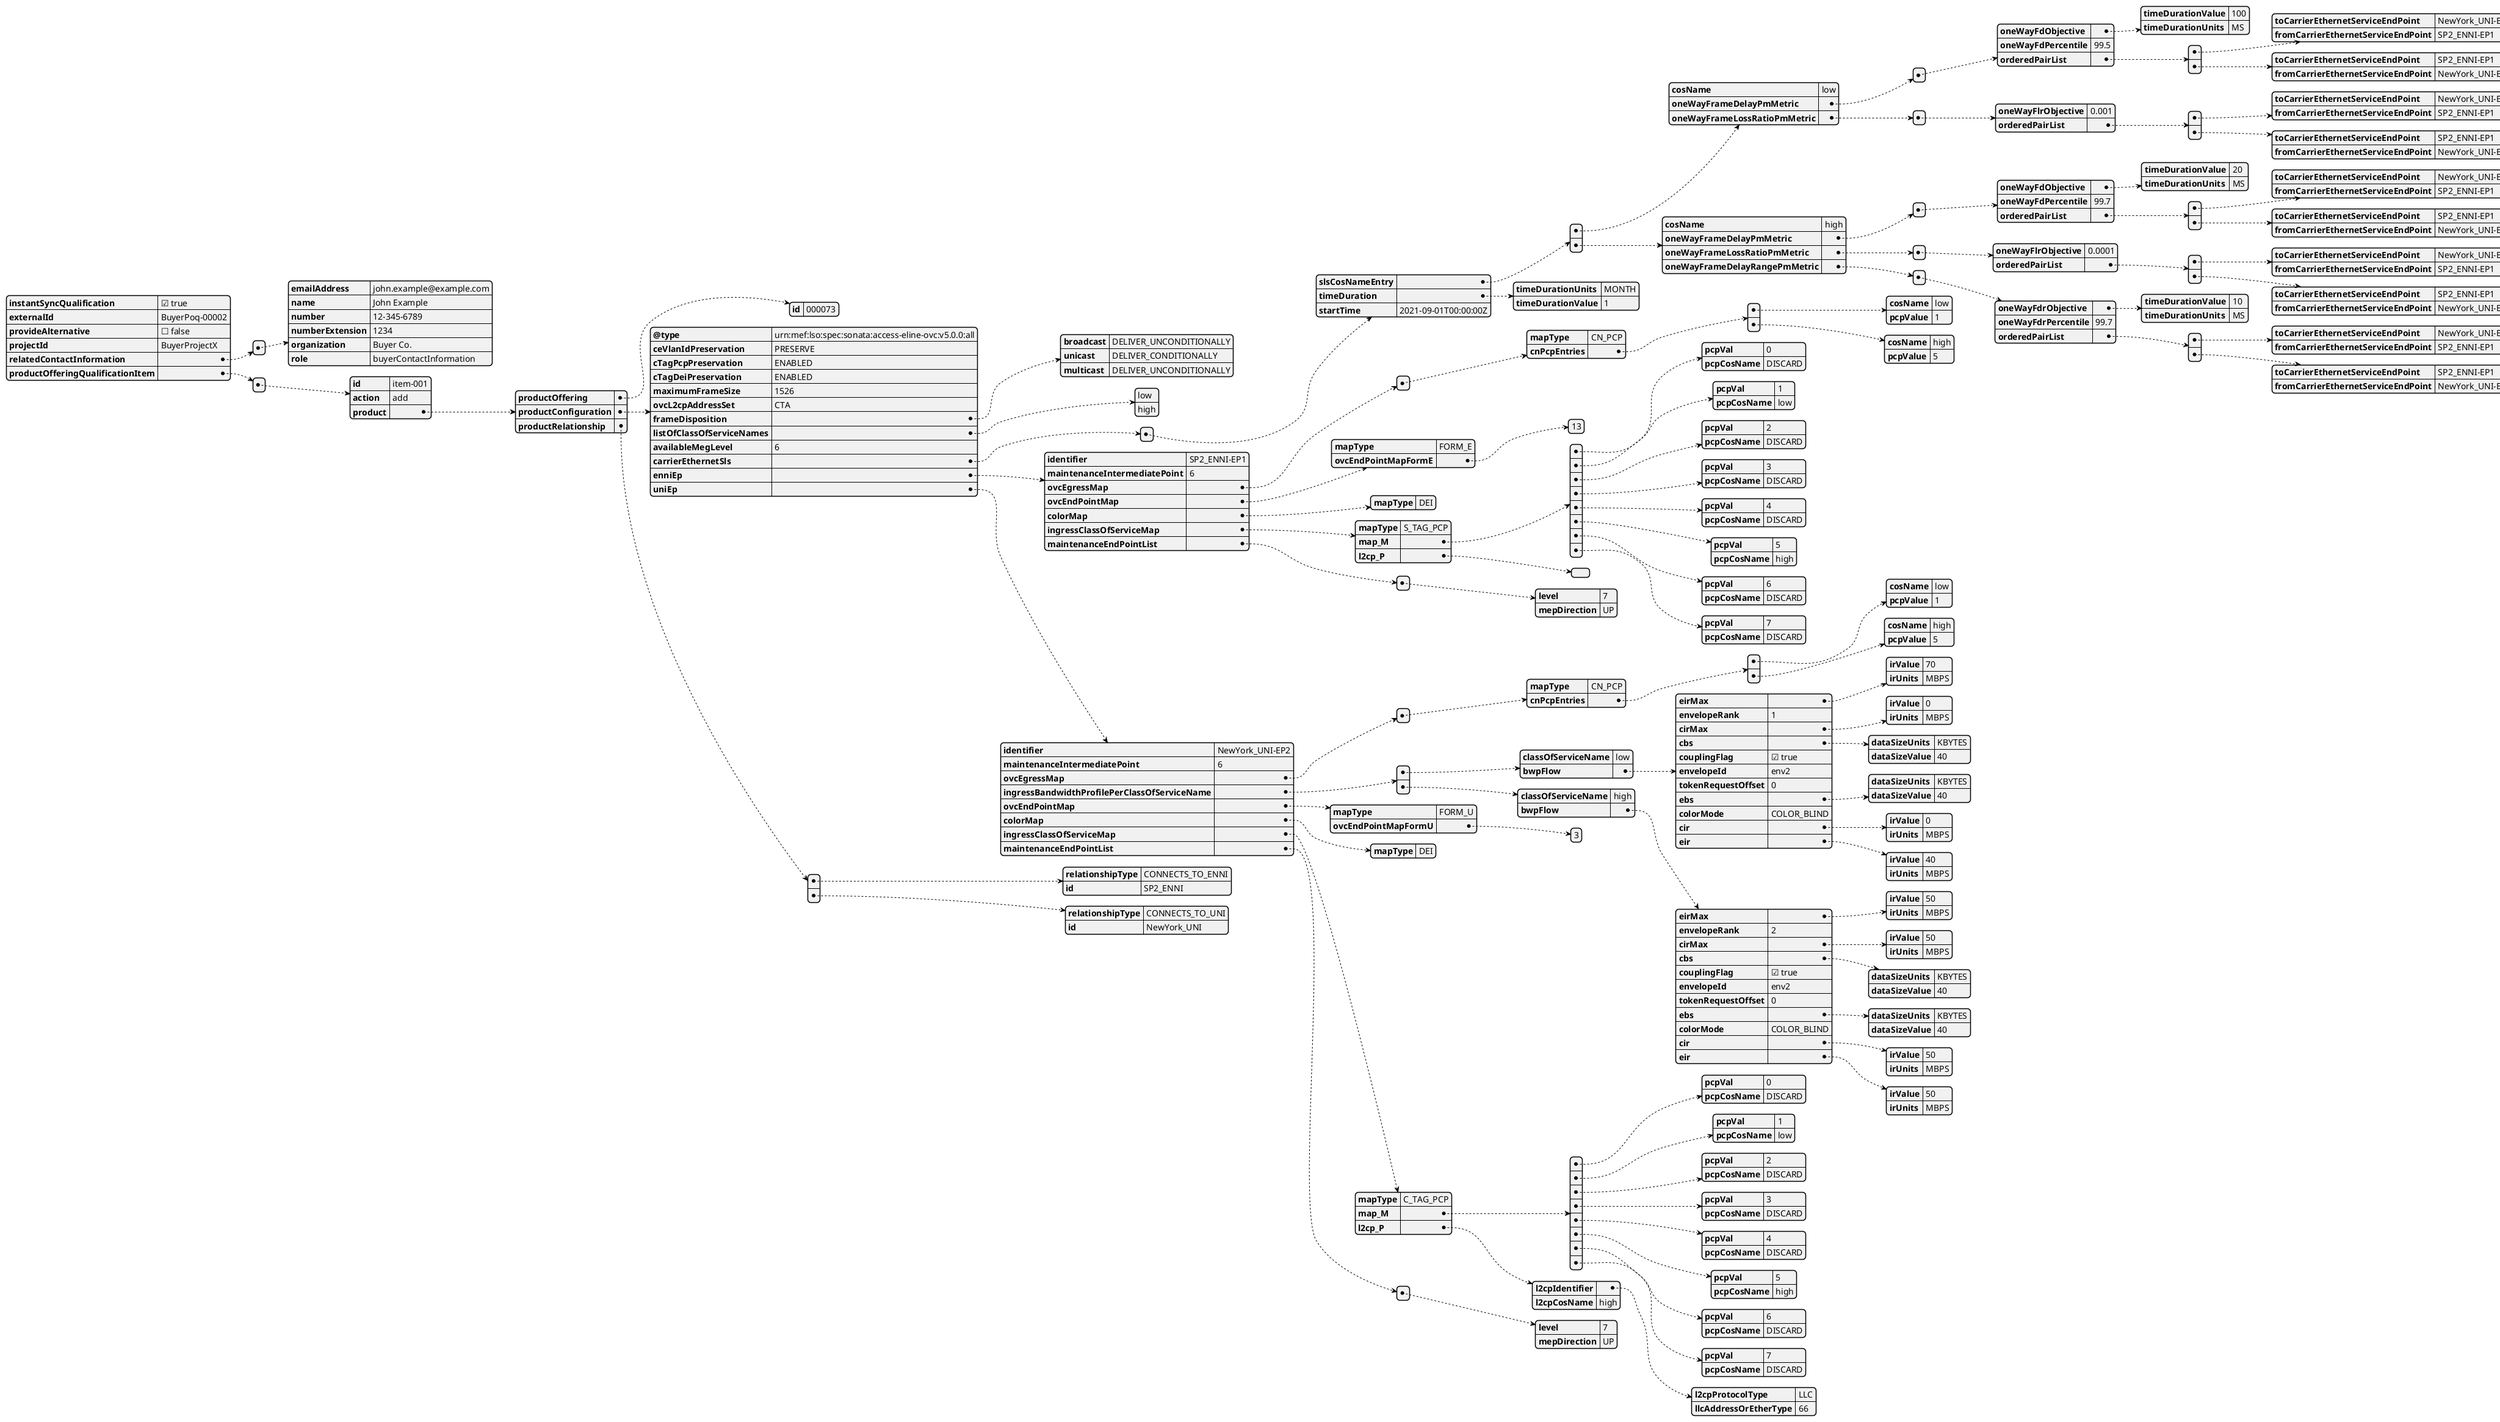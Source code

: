 @startjson
{
  "instantSyncQualification": true,
  "externalId": "BuyerPoq-00002",
  "provideAlternative": false,
  "projectId": "BuyerProjectX",
  "relatedContactInformation": [
    {
      "emailAddress": "john.example@example.com",
      "name": "John Example",
      "number": "12-345-6789",
      "numberExtension": "1234",
      "organization": "Buyer Co.",
      "role": "buyerContactInformation"
    }
  ],
  "productOfferingQualificationItem": [
    {
      "id": "item-001",
      "action": "add",
      "product": {
        "productOffering": {
          "id": "000073"
        },
        "productConfiguration": {
          "@type": "urn:mef:lso:spec:sonata:access-eline-ovc:v5.0.0:all",
          "ceVlanIdPreservation": "PRESERVE",
          "cTagPcpPreservation": "ENABLED",
          "cTagDeiPreservation": "ENABLED",
          "maximumFrameSize": 1526,
          "ovcL2cpAddressSet": "CTA",
          "frameDisposition": {
            "broadcast": "DELIVER_UNCONDITIONALLY",
            "unicast": "DELIVER_CONDITIONALLY",
            "multicast": "DELIVER_UNCONDITIONALLY"
          },
          "listOfClassOfServiceNames": ["low", "high"],
          "availableMegLevel": "6",
          "carrierEthernetSls": [
            {
              "slsCosNameEntry": [
                {
                  "cosName": "low",
                  "oneWayFrameDelayPmMetric": [
                    {
                      "oneWayFdObjective": {
                        "timeDurationValue": 100,
                        "timeDurationUnits": "MS"
                      },
                      "oneWayFdPercentile": 99.5,
                      "orderedPairList": [
                        {
                          "toCarrierEthernetServiceEndPoint": "NewYork_UNI-EP2",
                          "fromCarrierEthernetServiceEndPoint": "SP2_ENNI-EP1"
                        },
                        {
                          "toCarrierEthernetServiceEndPoint": "SP2_ENNI-EP1",
                          "fromCarrierEthernetServiceEndPoint": "NewYork_UNI-EP2"
                        }
                      ]
                    }
                  ],
                  "oneWayFrameLossRatioPmMetric": [
                    {
                      "oneWayFlrObjective": 0.001,
                      "orderedPairList": [
                        {
                          "toCarrierEthernetServiceEndPoint": "NewYork_UNI-EP2",
                          "fromCarrierEthernetServiceEndPoint": "SP2_ENNI-EP1"
                        },
                        {
                          "toCarrierEthernetServiceEndPoint": "SP2_ENNI-EP1",
                          "fromCarrierEthernetServiceEndPoint": "NewYork_UNI-EP2"
                        }
                      ]
                    }
                  ]
                },
                {
                  "cosName": "high",
                  "oneWayFrameDelayPmMetric": [
                    {
                      "oneWayFdObjective": {
                        "timeDurationValue": 20,
                        "timeDurationUnits": "MS"
                      },
                      "oneWayFdPercentile": 99.7,
                      "orderedPairList": [
                        {
                          "toCarrierEthernetServiceEndPoint": "NewYork_UNI-EP2",
                          "fromCarrierEthernetServiceEndPoint": "SP2_ENNI-EP1"
                        },
                        {
                          "toCarrierEthernetServiceEndPoint": "SP2_ENNI-EP1",
                          "fromCarrierEthernetServiceEndPoint": "NewYork_UNI-EP2"
                        }
                      ]
                    }
                  ],
                  "oneWayFrameLossRatioPmMetric": [
                    {
                      "oneWayFlrObjective": 0.0001,
                      "orderedPairList": [
                        {
                          "toCarrierEthernetServiceEndPoint": "NewYork_UNI-EP2",
                          "fromCarrierEthernetServiceEndPoint": "SP2_ENNI-EP1"
                        },
                        {
                          "toCarrierEthernetServiceEndPoint": "SP2_ENNI-EP1",
                          "fromCarrierEthernetServiceEndPoint": "NewYork_UNI-EP2"
                        }
                      ]
                    }
                  ],
                  "oneWayFrameDelayRangePmMetric": [
                    {
                      "oneWayFdrObjective": {
                        "timeDurationValue": 10,
                        "timeDurationUnits": "MS"
                      },
                      "oneWayFdrPercentile": 99.7,
                      "orderedPairList": [
                        {
                          "toCarrierEthernetServiceEndPoint": "NewYork_UNI-EP2",
                          "fromCarrierEthernetServiceEndPoint": "SP2_ENNI-EP1"
                        },
                        {
                          "toCarrierEthernetServiceEndPoint": "SP2_ENNI-EP1",
                          "fromCarrierEthernetServiceEndPoint": "NewYork_UNI-EP2"
                        }
                      ]
                    }
                  ]
                }
              ],
              "timeDuration": {
                "timeDurationUnits": "MONTH",
                "timeDurationValue": 1
              },
              "startTime": "2021-09-01T00:00:00Z"
            }
          ],
          "enniEp": {
            "identifier": "SP2_ENNI-EP1",
            "maintenanceIntermediatePoint": "6",
            "ovcEgressMap": [
              {
                "mapType": "CN_PCP",
                "cnPcpEntries": [
                  {
                    "cosName": "low",
                    "pcpValue": "1"
                  },
                  {
                    "cosName": "high",
                    "pcpValue": "5"
                  }
                ]
              }
            ],
            "ovcEndPointMap": {
              "mapType": "FORM_E",
              "ovcEndPointMapFormE": [13]
            },
            "colorMap": {
              "mapType": "DEI"
            },
            "ingressClassOfServiceMap": {
              "mapType": "S_TAG_PCP",
              "map_M": [
                {
                  "pcpVal": "0",
                  "pcpCosName": "DISCARD"
                },
                {
                  "pcpVal": "1",
                  "pcpCosName": "low"
                },
                {
                  "pcpVal": "2",
                  "pcpCosName": "DISCARD"
                },
                {
                  "pcpVal": "3",
                  "pcpCosName": "DISCARD"
                },
                {
                  "pcpVal": "4",
                  "pcpCosName": "DISCARD"
                },
                {
                  "pcpVal": "5",
                  "pcpCosName": "high"
                },
                {
                  "pcpVal": "6",
                  "pcpCosName": "DISCARD"
                },
                {
                  "pcpVal": "7",
                  "pcpCosName": "DISCARD"
                }
              ],
              "l2cp_P": {}
            },
            "maintenanceEndPointList": [
              {
                "level": 7,
                "mepDirection": "UP"
              }
            ]
          },
          "uniEp": {
            "identifier": "NewYork_UNI-EP2",
            "maintenanceIntermediatePoint": "6",
            "ovcEgressMap": [
              {
                "mapType": "CN_PCP",
                "cnPcpEntries": [
                  {
                    "cosName": "low",
                    "pcpValue": "1"
                  },
                  {
                    "cosName": "high",
                    "pcpValue": "5"
                  }
                ]
              }
            ],
            "ingressBandwidthProfilePerClassOfServiceName": [
              {
                "classOfServiceName": "low",
                "bwpFlow": {
                  "eirMax": {
                    "irValue": 70,
                    "irUnits": "MBPS"
                  },
                  "envelopeRank": 1,
                  "cirMax": {
                    "irValue": 0,
                    "irUnits": "MBPS"
                  },
                  "cbs": {
                    "dataSizeUnits": "KBYTES",
                    "dataSizeValue": 40
                  },
                  "couplingFlag": true,
                  "envelopeId": "env2", 
                  "tokenRequestOffset": 0,
                  "ebs": {
                    "dataSizeUnits": "KBYTES",
                    "dataSizeValue": 40
                  },
                  "colorMode": "COLOR_BLIND",
                  "cir": {
                    "irValue": 0,
                    "irUnits": "MBPS"
                  },
                  "eir": {
                    "irValue": 40,
                    "irUnits": "MBPS"
                  }
                }
              },
              {
                "classOfServiceName": "high",
                "bwpFlow": {
                  "eirMax": {
                    "irValue": 50,
                    "irUnits": "MBPS"
                  },
                  "envelopeRank": 2,
                  "cirMax": {
                    "irValue": 50,
                    "irUnits": "MBPS"
                  },
                  "cbs": {
                    "dataSizeUnits": "KBYTES",
                    "dataSizeValue": 40
                  },
                  "couplingFlag": true,
                  "envelopeId": "env2",
                  "tokenRequestOffset": 0,
                  "ebs": {
                    "dataSizeUnits": "KBYTES",
                    "dataSizeValue": 40
                  },
                  "colorMode": "COLOR_BLIND",
                  "cir": {
                    "irValue": 50,
                    "irUnits": "MBPS"
                  },
                  "eir": {
                    "irValue": 50,
                    "irUnits": "MBPS"
                  }
                }
              }
            ],
            "ovcEndPointMap": {
              "mapType": "FORM_U",
              "ovcEndPointMapFormU": [3]
            },
            "colorMap": {
              "mapType": "DEI"
            },
            "ingressClassOfServiceMap": {
              "mapType": "C_TAG_PCP",
              "map_M": [
                {
                  "pcpVal": "0",
                  "pcpCosName": "DISCARD"
                },
                {
                  "pcpVal": "1",
                  "pcpCosName": "low"
                },
                {
                  "pcpVal": "2",
                  "pcpCosName": "DISCARD"
                },
                {
                  "pcpVal": "3",
                  "pcpCosName": "DISCARD"
                },
                {
                  "pcpVal": "4",
                  "pcpCosName": "DISCARD"
                },
                {
                  "pcpVal": "5",
                  "pcpCosName": "high"
                },
                {
                  "pcpVal": "6",
                  "pcpCosName": "DISCARD"
                },
                {
                  "pcpVal": "7",
                  "pcpCosName": "DISCARD"
                }
              ],
              "l2cp_P": {
                "l2cpIdentifier": {
                  "l2cpProtocolType": "LLC",
                  "llcAddressOrEtherType": "66"
                },
                "l2cpCosName": "high"
              }
            },
            "maintenanceEndPointList": [
              {
                "level": 7,
                "mepDirection": "UP"
              }
            ]
          }
        },
        "productRelationship": [
          {
            "relationshipType": "CONNECTS_TO_ENNI",
            "id": "SP2_ENNI"
          },
          {
            "relationshipType": "CONNECTS_TO_UNI",
            "id": "NewYork_UNI"
          }
        ]
      }
    }
  ]
}

@endjson
